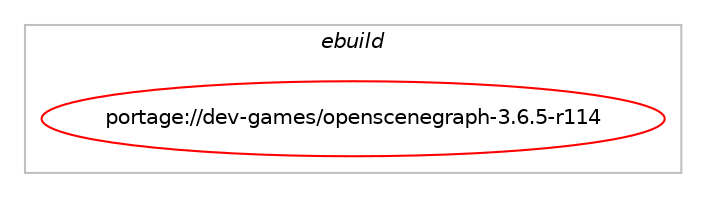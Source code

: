 digraph prolog {

# *************
# Graph options
# *************

newrank=true;
concentrate=true;
compound=true;
graph [rankdir=LR,fontname=Helvetica,fontsize=10,ranksep=1.5];#, ranksep=2.5, nodesep=0.2];
edge  [arrowhead=vee];
node  [fontname=Helvetica,fontsize=10];

# **********
# The ebuild
# **********

subgraph cluster_leftcol {
color=gray;
label=<<i>ebuild</i>>;
id [label="portage://dev-games/openscenegraph-3.6.5-r114", color=red, width=4, href="../dev-games/openscenegraph-3.6.5-r114.svg"];
}

# ****************
# The dependencies
# ****************

subgraph cluster_midcol {
color=gray;
label=<<i>dependencies</i>>;
subgraph cluster_compile {
fillcolor="#eeeeee";
style=filled;
label=<<i>compile</i>>;
# *** BEGIN UNKNOWN DEPENDENCY TYPE (TODO) ***
# id -> equal(use_conditional_group(positive,collada,portage://dev-games/openscenegraph-3.6.5-r114,[package_dependency(portage://dev-games/openscenegraph-3.6.5-r114,install,no,dev-libs,collada-dom,none,[,,],any_same_slot,[])]))
# *** END UNKNOWN DEPENDENCY TYPE (TODO) ***

# *** BEGIN UNKNOWN DEPENDENCY TYPE (TODO) ***
# id -> equal(use_conditional_group(positive,curl,portage://dev-games/openscenegraph-3.6.5-r114,[package_dependency(portage://dev-games/openscenegraph-3.6.5-r114,install,no,net-misc,curl,none,[,,],[],[])]))
# *** END UNKNOWN DEPENDENCY TYPE (TODO) ***

# *** BEGIN UNKNOWN DEPENDENCY TYPE (TODO) ***
# id -> equal(use_conditional_group(positive,examples,portage://dev-games/openscenegraph-3.6.5-r114,[use_conditional_group(positive,fltk,portage://dev-games/openscenegraph-3.6.5-r114,[package_dependency(portage://dev-games/openscenegraph-3.6.5-r114,install,no,x11-libs,fltk,none,[,,],[slot(1)],[use(enable(opengl),none)])]),use_conditional_group(positive,fox,portage://dev-games/openscenegraph-3.6.5-r114,[package_dependency(portage://dev-games/openscenegraph-3.6.5-r114,install,no,x11-libs,fox,none,[,,],[slot(1.6)],[use(enable(opengl),none)])]),use_conditional_group(positive,glut,portage://dev-games/openscenegraph-3.6.5-r114,[package_dependency(portage://dev-games/openscenegraph-3.6.5-r114,install,no,media-libs,freeglut,none,[,,],[],[])]),use_conditional_group(positive,sdl2,portage://dev-games/openscenegraph-3.6.5-r114,[package_dependency(portage://dev-games/openscenegraph-3.6.5-r114,install,no,media-libs,libsdl2,none,[,,],[],[])]),use_conditional_group(positive,wxwidgets,portage://dev-games/openscenegraph-3.6.5-r114,[package_dependency(portage://dev-games/openscenegraph-3.6.5-r114,install,no,x11-libs,wxGTK,none,[,,],[slot(3.0-gtk3)],[use(enable(opengl),none),use(enable(X),none)])])]))
# *** END UNKNOWN DEPENDENCY TYPE (TODO) ***

# *** BEGIN UNKNOWN DEPENDENCY TYPE (TODO) ***
# id -> equal(use_conditional_group(positive,ffmpeg,portage://dev-games/openscenegraph-3.6.5-r114,[package_dependency(portage://dev-games/openscenegraph-3.6.5-r114,install,no,media-video,ffmpeg,smaller,[5,,,5],any_same_slot,[])]))
# *** END UNKNOWN DEPENDENCY TYPE (TODO) ***

# *** BEGIN UNKNOWN DEPENDENCY TYPE (TODO) ***
# id -> equal(use_conditional_group(positive,gdal,portage://dev-games/openscenegraph-3.6.5-r114,[package_dependency(portage://dev-games/openscenegraph-3.6.5-r114,install,no,sci-libs,gdal,none,[,,],any_same_slot,[])]))
# *** END UNKNOWN DEPENDENCY TYPE (TODO) ***

# *** BEGIN UNKNOWN DEPENDENCY TYPE (TODO) ***
# id -> equal(use_conditional_group(positive,gif,portage://dev-games/openscenegraph-3.6.5-r114,[package_dependency(portage://dev-games/openscenegraph-3.6.5-r114,install,no,media-libs,giflib,none,[,,],any_same_slot,[])]))
# *** END UNKNOWN DEPENDENCY TYPE (TODO) ***

# *** BEGIN UNKNOWN DEPENDENCY TYPE (TODO) ***
# id -> equal(use_conditional_group(positive,gstreamer,portage://dev-games/openscenegraph-3.6.5-r114,[package_dependency(portage://dev-games/openscenegraph-3.6.5-r114,install,no,media-libs,gstreamer,none,[,,],[slot(1.0)],[]),package_dependency(portage://dev-games/openscenegraph-3.6.5-r114,install,no,media-libs,gst-plugins-base,none,[,,],[slot(1.0)],[])]))
# *** END UNKNOWN DEPENDENCY TYPE (TODO) ***

# *** BEGIN UNKNOWN DEPENDENCY TYPE (TODO) ***
# id -> equal(use_conditional_group(positive,jpeg,portage://dev-games/openscenegraph-3.6.5-r114,[package_dependency(portage://dev-games/openscenegraph-3.6.5-r114,install,no,media-libs,libjpeg-turbo,none,[,,],any_same_slot,[])]))
# *** END UNKNOWN DEPENDENCY TYPE (TODO) ***

# *** BEGIN UNKNOWN DEPENDENCY TYPE (TODO) ***
# id -> equal(use_conditional_group(positive,las,portage://dev-games/openscenegraph-3.6.5-r114,[package_dependency(portage://dev-games/openscenegraph-3.6.5-r114,install,no,sci-geosciences,liblas,greaterequal,[1.8.0,,,1.8.0],[],[])]))
# *** END UNKNOWN DEPENDENCY TYPE (TODO) ***

# *** BEGIN UNKNOWN DEPENDENCY TYPE (TODO) ***
# id -> equal(use_conditional_group(positive,lua,portage://dev-games/openscenegraph-3.6.5-r114,[use_conditional_group(positive,lua_single_target_lua5-1,portage://dev-games/openscenegraph-3.6.5-r114,[package_dependency(portage://dev-games/openscenegraph-3.6.5-r114,install,no,dev-lang,lua,none,[,,],[slot(5.1)],[])])]))
# *** END UNKNOWN DEPENDENCY TYPE (TODO) ***

# *** BEGIN UNKNOWN DEPENDENCY TYPE (TODO) ***
# id -> equal(use_conditional_group(positive,openexr,portage://dev-games/openscenegraph-3.6.5-r114,[package_dependency(portage://dev-games/openscenegraph-3.6.5-r114,install,no,dev-libs,imath,none,[,,],any_same_slot,[]),package_dependency(portage://dev-games/openscenegraph-3.6.5-r114,install,no,media-libs,openexr,greaterequal,[3,,,3],any_same_slot,[])]))
# *** END UNKNOWN DEPENDENCY TYPE (TODO) ***

# *** BEGIN UNKNOWN DEPENDENCY TYPE (TODO) ***
# id -> equal(use_conditional_group(positive,openinventor,portage://dev-games/openscenegraph-3.6.5-r114,[package_dependency(portage://dev-games/openscenegraph-3.6.5-r114,install,no,media-libs,coin,none,[,,],[],[])]))
# *** END UNKNOWN DEPENDENCY TYPE (TODO) ***

# *** BEGIN UNKNOWN DEPENDENCY TYPE (TODO) ***
# id -> equal(use_conditional_group(positive,pdf,portage://dev-games/openscenegraph-3.6.5-r114,[package_dependency(portage://dev-games/openscenegraph-3.6.5-r114,install,no,app-text,poppler,none,[,,],[],[use(enable(cairo),none)])]))
# *** END UNKNOWN DEPENDENCY TYPE (TODO) ***

# *** BEGIN UNKNOWN DEPENDENCY TYPE (TODO) ***
# id -> equal(use_conditional_group(positive,png,portage://dev-games/openscenegraph-3.6.5-r114,[package_dependency(portage://dev-games/openscenegraph-3.6.5-r114,install,no,media-libs,libpng,none,[,,],[slot(0),equal],[])]))
# *** END UNKNOWN DEPENDENCY TYPE (TODO) ***

# *** BEGIN UNKNOWN DEPENDENCY TYPE (TODO) ***
# id -> equal(use_conditional_group(positive,sdl,portage://dev-games/openscenegraph-3.6.5-r114,[package_dependency(portage://dev-games/openscenegraph-3.6.5-r114,install,no,media-libs,libsdl,none,[,,],[],[])]))
# *** END UNKNOWN DEPENDENCY TYPE (TODO) ***

# *** BEGIN UNKNOWN DEPENDENCY TYPE (TODO) ***
# id -> equal(use_conditional_group(positive,svg,portage://dev-games/openscenegraph-3.6.5-r114,[package_dependency(portage://dev-games/openscenegraph-3.6.5-r114,install,no,gnome-base,librsvg,none,[,,],[],[]),package_dependency(portage://dev-games/openscenegraph-3.6.5-r114,install,no,x11-libs,cairo,none,[,,],[],[])]))
# *** END UNKNOWN DEPENDENCY TYPE (TODO) ***

# *** BEGIN UNKNOWN DEPENDENCY TYPE (TODO) ***
# id -> equal(use_conditional_group(positive,tiff,portage://dev-games/openscenegraph-3.6.5-r114,[package_dependency(portage://dev-games/openscenegraph-3.6.5-r114,install,no,media-libs,tiff,none,[,,],any_same_slot,[])]))
# *** END UNKNOWN DEPENDENCY TYPE (TODO) ***

# *** BEGIN UNKNOWN DEPENDENCY TYPE (TODO) ***
# id -> equal(use_conditional_group(positive,truetype,portage://dev-games/openscenegraph-3.6.5-r114,[package_dependency(portage://dev-games/openscenegraph-3.6.5-r114,install,no,media-libs,freetype,none,[,,],[slot(2)],[])]))
# *** END UNKNOWN DEPENDENCY TYPE (TODO) ***

# *** BEGIN UNKNOWN DEPENDENCY TYPE (TODO) ***
# id -> equal(use_conditional_group(positive,vnc,portage://dev-games/openscenegraph-3.6.5-r114,[package_dependency(portage://dev-games/openscenegraph-3.6.5-r114,install,no,net-libs,libvncserver,none,[,,],[],[])]))
# *** END UNKNOWN DEPENDENCY TYPE (TODO) ***

# *** BEGIN UNKNOWN DEPENDENCY TYPE (TODO) ***
# id -> equal(use_conditional_group(positive,xrandr,portage://dev-games/openscenegraph-3.6.5-r114,[package_dependency(portage://dev-games/openscenegraph-3.6.5-r114,install,no,x11-libs,libXrandr,none,[,,],[],[])]))
# *** END UNKNOWN DEPENDENCY TYPE (TODO) ***

# *** BEGIN UNKNOWN DEPENDENCY TYPE (TODO) ***
# id -> equal(use_conditional_group(positive,zlib,portage://dev-games/openscenegraph-3.6.5-r114,[package_dependency(portage://dev-games/openscenegraph-3.6.5-r114,install,no,sys-libs,zlib,none,[,,],[],[])]))
# *** END UNKNOWN DEPENDENCY TYPE (TODO) ***

# *** BEGIN UNKNOWN DEPENDENCY TYPE (TODO) ***
# id -> equal(package_dependency(portage://dev-games/openscenegraph-3.6.5-r114,install,no,dev-libs,boost,none,[,,],[],[]))
# *** END UNKNOWN DEPENDENCY TYPE (TODO) ***

# *** BEGIN UNKNOWN DEPENDENCY TYPE (TODO) ***
# id -> equal(package_dependency(portage://dev-games/openscenegraph-3.6.5-r114,install,no,media-libs,mesa,none,[,,],[],[use(optenable(egl),positive)]))
# *** END UNKNOWN DEPENDENCY TYPE (TODO) ***

# *** BEGIN UNKNOWN DEPENDENCY TYPE (TODO) ***
# id -> equal(package_dependency(portage://dev-games/openscenegraph-3.6.5-r114,install,no,virtual,glu,none,[,,],[],[]))
# *** END UNKNOWN DEPENDENCY TYPE (TODO) ***

# *** BEGIN UNKNOWN DEPENDENCY TYPE (TODO) ***
# id -> equal(package_dependency(portage://dev-games/openscenegraph-3.6.5-r114,install,no,virtual,opengl,none,[,,],[],[]))
# *** END UNKNOWN DEPENDENCY TYPE (TODO) ***

# *** BEGIN UNKNOWN DEPENDENCY TYPE (TODO) ***
# id -> equal(package_dependency(portage://dev-games/openscenegraph-3.6.5-r114,install,no,x11-base,xorg-proto,none,[,,],[],[]))
# *** END UNKNOWN DEPENDENCY TYPE (TODO) ***

# *** BEGIN UNKNOWN DEPENDENCY TYPE (TODO) ***
# id -> equal(package_dependency(portage://dev-games/openscenegraph-3.6.5-r114,install,no,x11-libs,libSM,none,[,,],[],[]))
# *** END UNKNOWN DEPENDENCY TYPE (TODO) ***

# *** BEGIN UNKNOWN DEPENDENCY TYPE (TODO) ***
# id -> equal(package_dependency(portage://dev-games/openscenegraph-3.6.5-r114,install,no,x11-libs,libXext,none,[,,],[],[]))
# *** END UNKNOWN DEPENDENCY TYPE (TODO) ***

}
subgraph cluster_compileandrun {
fillcolor="#eeeeee";
style=filled;
label=<<i>compile and run</i>>;
}
subgraph cluster_run {
fillcolor="#eeeeee";
style=filled;
label=<<i>run</i>>;
# *** BEGIN UNKNOWN DEPENDENCY TYPE (TODO) ***
# id -> equal(use_conditional_group(positive,collada,portage://dev-games/openscenegraph-3.6.5-r114,[package_dependency(portage://dev-games/openscenegraph-3.6.5-r114,run,no,dev-libs,collada-dom,none,[,,],any_same_slot,[])]))
# *** END UNKNOWN DEPENDENCY TYPE (TODO) ***

# *** BEGIN UNKNOWN DEPENDENCY TYPE (TODO) ***
# id -> equal(use_conditional_group(positive,curl,portage://dev-games/openscenegraph-3.6.5-r114,[package_dependency(portage://dev-games/openscenegraph-3.6.5-r114,run,no,net-misc,curl,none,[,,],[],[])]))
# *** END UNKNOWN DEPENDENCY TYPE (TODO) ***

# *** BEGIN UNKNOWN DEPENDENCY TYPE (TODO) ***
# id -> equal(use_conditional_group(positive,examples,portage://dev-games/openscenegraph-3.6.5-r114,[use_conditional_group(positive,fltk,portage://dev-games/openscenegraph-3.6.5-r114,[package_dependency(portage://dev-games/openscenegraph-3.6.5-r114,run,no,x11-libs,fltk,none,[,,],[slot(1)],[use(enable(opengl),none)])]),use_conditional_group(positive,fox,portage://dev-games/openscenegraph-3.6.5-r114,[package_dependency(portage://dev-games/openscenegraph-3.6.5-r114,run,no,x11-libs,fox,none,[,,],[slot(1.6)],[use(enable(opengl),none)])]),use_conditional_group(positive,glut,portage://dev-games/openscenegraph-3.6.5-r114,[package_dependency(portage://dev-games/openscenegraph-3.6.5-r114,run,no,media-libs,freeglut,none,[,,],[],[])]),use_conditional_group(positive,sdl2,portage://dev-games/openscenegraph-3.6.5-r114,[package_dependency(portage://dev-games/openscenegraph-3.6.5-r114,run,no,media-libs,libsdl2,none,[,,],[],[])]),use_conditional_group(positive,wxwidgets,portage://dev-games/openscenegraph-3.6.5-r114,[package_dependency(portage://dev-games/openscenegraph-3.6.5-r114,run,no,x11-libs,wxGTK,none,[,,],[slot(3.0-gtk3)],[use(enable(opengl),none),use(enable(X),none)])])]))
# *** END UNKNOWN DEPENDENCY TYPE (TODO) ***

# *** BEGIN UNKNOWN DEPENDENCY TYPE (TODO) ***
# id -> equal(use_conditional_group(positive,ffmpeg,portage://dev-games/openscenegraph-3.6.5-r114,[package_dependency(portage://dev-games/openscenegraph-3.6.5-r114,run,no,media-video,ffmpeg,smaller,[5,,,5],any_same_slot,[])]))
# *** END UNKNOWN DEPENDENCY TYPE (TODO) ***

# *** BEGIN UNKNOWN DEPENDENCY TYPE (TODO) ***
# id -> equal(use_conditional_group(positive,gdal,portage://dev-games/openscenegraph-3.6.5-r114,[package_dependency(portage://dev-games/openscenegraph-3.6.5-r114,run,no,sci-libs,gdal,none,[,,],any_same_slot,[])]))
# *** END UNKNOWN DEPENDENCY TYPE (TODO) ***

# *** BEGIN UNKNOWN DEPENDENCY TYPE (TODO) ***
# id -> equal(use_conditional_group(positive,gif,portage://dev-games/openscenegraph-3.6.5-r114,[package_dependency(portage://dev-games/openscenegraph-3.6.5-r114,run,no,media-libs,giflib,none,[,,],any_same_slot,[])]))
# *** END UNKNOWN DEPENDENCY TYPE (TODO) ***

# *** BEGIN UNKNOWN DEPENDENCY TYPE (TODO) ***
# id -> equal(use_conditional_group(positive,gstreamer,portage://dev-games/openscenegraph-3.6.5-r114,[package_dependency(portage://dev-games/openscenegraph-3.6.5-r114,run,no,media-libs,gstreamer,none,[,,],[slot(1.0)],[]),package_dependency(portage://dev-games/openscenegraph-3.6.5-r114,run,no,media-libs,gst-plugins-base,none,[,,],[slot(1.0)],[])]))
# *** END UNKNOWN DEPENDENCY TYPE (TODO) ***

# *** BEGIN UNKNOWN DEPENDENCY TYPE (TODO) ***
# id -> equal(use_conditional_group(positive,jpeg,portage://dev-games/openscenegraph-3.6.5-r114,[package_dependency(portage://dev-games/openscenegraph-3.6.5-r114,run,no,media-libs,libjpeg-turbo,none,[,,],any_same_slot,[])]))
# *** END UNKNOWN DEPENDENCY TYPE (TODO) ***

# *** BEGIN UNKNOWN DEPENDENCY TYPE (TODO) ***
# id -> equal(use_conditional_group(positive,las,portage://dev-games/openscenegraph-3.6.5-r114,[package_dependency(portage://dev-games/openscenegraph-3.6.5-r114,run,no,sci-geosciences,liblas,greaterequal,[1.8.0,,,1.8.0],[],[])]))
# *** END UNKNOWN DEPENDENCY TYPE (TODO) ***

# *** BEGIN UNKNOWN DEPENDENCY TYPE (TODO) ***
# id -> equal(use_conditional_group(positive,lua,portage://dev-games/openscenegraph-3.6.5-r114,[use_conditional_group(positive,lua_single_target_lua5-1,portage://dev-games/openscenegraph-3.6.5-r114,[package_dependency(portage://dev-games/openscenegraph-3.6.5-r114,run,no,dev-lang,lua,none,[,,],[slot(5.1)],[])])]))
# *** END UNKNOWN DEPENDENCY TYPE (TODO) ***

# *** BEGIN UNKNOWN DEPENDENCY TYPE (TODO) ***
# id -> equal(use_conditional_group(positive,openexr,portage://dev-games/openscenegraph-3.6.5-r114,[package_dependency(portage://dev-games/openscenegraph-3.6.5-r114,run,no,dev-libs,imath,none,[,,],any_same_slot,[]),package_dependency(portage://dev-games/openscenegraph-3.6.5-r114,run,no,media-libs,openexr,greaterequal,[3,,,3],any_same_slot,[])]))
# *** END UNKNOWN DEPENDENCY TYPE (TODO) ***

# *** BEGIN UNKNOWN DEPENDENCY TYPE (TODO) ***
# id -> equal(use_conditional_group(positive,openinventor,portage://dev-games/openscenegraph-3.6.5-r114,[package_dependency(portage://dev-games/openscenegraph-3.6.5-r114,run,no,media-libs,coin,none,[,,],[],[])]))
# *** END UNKNOWN DEPENDENCY TYPE (TODO) ***

# *** BEGIN UNKNOWN DEPENDENCY TYPE (TODO) ***
# id -> equal(use_conditional_group(positive,pdf,portage://dev-games/openscenegraph-3.6.5-r114,[package_dependency(portage://dev-games/openscenegraph-3.6.5-r114,run,no,app-text,poppler,none,[,,],[],[use(enable(cairo),none)])]))
# *** END UNKNOWN DEPENDENCY TYPE (TODO) ***

# *** BEGIN UNKNOWN DEPENDENCY TYPE (TODO) ***
# id -> equal(use_conditional_group(positive,png,portage://dev-games/openscenegraph-3.6.5-r114,[package_dependency(portage://dev-games/openscenegraph-3.6.5-r114,run,no,media-libs,libpng,none,[,,],[slot(0),equal],[])]))
# *** END UNKNOWN DEPENDENCY TYPE (TODO) ***

# *** BEGIN UNKNOWN DEPENDENCY TYPE (TODO) ***
# id -> equal(use_conditional_group(positive,sdl,portage://dev-games/openscenegraph-3.6.5-r114,[package_dependency(portage://dev-games/openscenegraph-3.6.5-r114,run,no,media-libs,libsdl,none,[,,],[],[])]))
# *** END UNKNOWN DEPENDENCY TYPE (TODO) ***

# *** BEGIN UNKNOWN DEPENDENCY TYPE (TODO) ***
# id -> equal(use_conditional_group(positive,svg,portage://dev-games/openscenegraph-3.6.5-r114,[package_dependency(portage://dev-games/openscenegraph-3.6.5-r114,run,no,gnome-base,librsvg,none,[,,],[],[]),package_dependency(portage://dev-games/openscenegraph-3.6.5-r114,run,no,x11-libs,cairo,none,[,,],[],[])]))
# *** END UNKNOWN DEPENDENCY TYPE (TODO) ***

# *** BEGIN UNKNOWN DEPENDENCY TYPE (TODO) ***
# id -> equal(use_conditional_group(positive,tiff,portage://dev-games/openscenegraph-3.6.5-r114,[package_dependency(portage://dev-games/openscenegraph-3.6.5-r114,run,no,media-libs,tiff,none,[,,],any_same_slot,[])]))
# *** END UNKNOWN DEPENDENCY TYPE (TODO) ***

# *** BEGIN UNKNOWN DEPENDENCY TYPE (TODO) ***
# id -> equal(use_conditional_group(positive,truetype,portage://dev-games/openscenegraph-3.6.5-r114,[package_dependency(portage://dev-games/openscenegraph-3.6.5-r114,run,no,media-libs,freetype,none,[,,],[slot(2)],[])]))
# *** END UNKNOWN DEPENDENCY TYPE (TODO) ***

# *** BEGIN UNKNOWN DEPENDENCY TYPE (TODO) ***
# id -> equal(use_conditional_group(positive,vnc,portage://dev-games/openscenegraph-3.6.5-r114,[package_dependency(portage://dev-games/openscenegraph-3.6.5-r114,run,no,net-libs,libvncserver,none,[,,],[],[])]))
# *** END UNKNOWN DEPENDENCY TYPE (TODO) ***

# *** BEGIN UNKNOWN DEPENDENCY TYPE (TODO) ***
# id -> equal(use_conditional_group(positive,xrandr,portage://dev-games/openscenegraph-3.6.5-r114,[package_dependency(portage://dev-games/openscenegraph-3.6.5-r114,run,no,x11-libs,libXrandr,none,[,,],[],[])]))
# *** END UNKNOWN DEPENDENCY TYPE (TODO) ***

# *** BEGIN UNKNOWN DEPENDENCY TYPE (TODO) ***
# id -> equal(use_conditional_group(positive,zlib,portage://dev-games/openscenegraph-3.6.5-r114,[package_dependency(portage://dev-games/openscenegraph-3.6.5-r114,run,no,sys-libs,zlib,none,[,,],[],[])]))
# *** END UNKNOWN DEPENDENCY TYPE (TODO) ***

# *** BEGIN UNKNOWN DEPENDENCY TYPE (TODO) ***
# id -> equal(package_dependency(portage://dev-games/openscenegraph-3.6.5-r114,run,no,media-libs,mesa,none,[,,],[],[use(optenable(egl),positive)]))
# *** END UNKNOWN DEPENDENCY TYPE (TODO) ***

# *** BEGIN UNKNOWN DEPENDENCY TYPE (TODO) ***
# id -> equal(package_dependency(portage://dev-games/openscenegraph-3.6.5-r114,run,no,virtual,glu,none,[,,],[],[]))
# *** END UNKNOWN DEPENDENCY TYPE (TODO) ***

# *** BEGIN UNKNOWN DEPENDENCY TYPE (TODO) ***
# id -> equal(package_dependency(portage://dev-games/openscenegraph-3.6.5-r114,run,no,virtual,opengl,none,[,,],[],[]))
# *** END UNKNOWN DEPENDENCY TYPE (TODO) ***

# *** BEGIN UNKNOWN DEPENDENCY TYPE (TODO) ***
# id -> equal(package_dependency(portage://dev-games/openscenegraph-3.6.5-r114,run,no,x11-libs,libSM,none,[,,],[],[]))
# *** END UNKNOWN DEPENDENCY TYPE (TODO) ***

# *** BEGIN UNKNOWN DEPENDENCY TYPE (TODO) ***
# id -> equal(package_dependency(portage://dev-games/openscenegraph-3.6.5-r114,run,no,x11-libs,libXext,none,[,,],[],[]))
# *** END UNKNOWN DEPENDENCY TYPE (TODO) ***

}
}

# **************
# The candidates
# **************

subgraph cluster_choices {
rank=same;
color=gray;
label=<<i>candidates</i>>;

}

}
